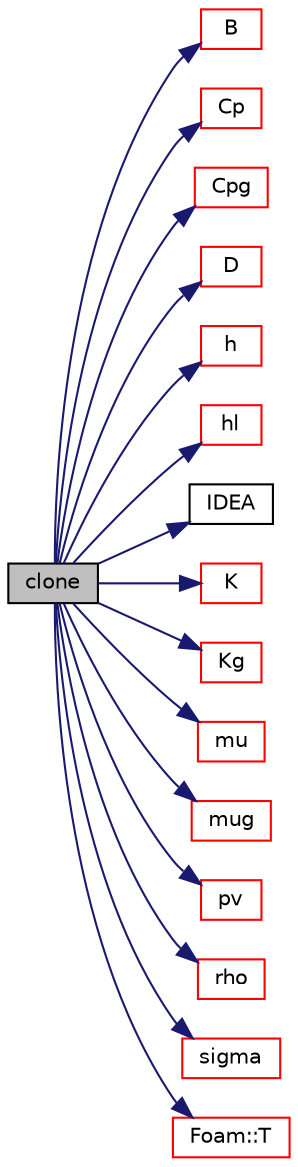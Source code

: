 digraph "clone"
{
  bgcolor="transparent";
  edge [fontname="Helvetica",fontsize="10",labelfontname="Helvetica",labelfontsize="10"];
  node [fontname="Helvetica",fontsize="10",shape=record];
  rankdir="LR";
  Node13 [label="clone",height=0.2,width=0.4,color="black", fillcolor="grey75", style="filled", fontcolor="black"];
  Node13 -> Node14 [color="midnightblue",fontsize="10",style="solid",fontname="Helvetica"];
  Node14 [label="B",height=0.2,width=0.4,color="red",URL="$a31285.html#a1f9ff94e737d2e0a47f334e31b94419e",tooltip="Second Virial Coefficient [m^3/kg]. "];
  Node13 -> Node20 [color="midnightblue",fontsize="10",style="solid",fontname="Helvetica"];
  Node20 [label="Cp",height=0.2,width=0.4,color="red",URL="$a31285.html#aa3c6db57b3c2349f7078463fda391158",tooltip="Liquid heat capacity [J/(kg K)]. "];
  Node13 -> Node22 [color="midnightblue",fontsize="10",style="solid",fontname="Helvetica"];
  Node22 [label="Cpg",height=0.2,width=0.4,color="red",URL="$a31285.html#a48ab15b6063e624713e5ab1589544ce2",tooltip="Ideal gas heat capacity [J/(kg K)]. "];
  Node13 -> Node27 [color="midnightblue",fontsize="10",style="solid",fontname="Helvetica"];
  Node27 [label="D",height=0.2,width=0.4,color="red",URL="$a31285.html#a2e708bd90b5d9eb44d555510967a8f81",tooltip="Vapour diffussivity [m2/s]. "];
  Node13 -> Node29 [color="midnightblue",fontsize="10",style="solid",fontname="Helvetica"];
  Node29 [label="h",height=0.2,width=0.4,color="red",URL="$a31285.html#a3569c4af4ca72f884acbec9ca4128db0",tooltip="Liquid Enthalpy [J/(kg)]. "];
  Node13 -> Node30 [color="midnightblue",fontsize="10",style="solid",fontname="Helvetica"];
  Node30 [label="hl",height=0.2,width=0.4,color="red",URL="$a31285.html#ad6dc578c5da8eaae2169eabdb869b649",tooltip="Heat of vapourisation [J/kg]. "];
  Node13 -> Node32 [color="midnightblue",fontsize="10",style="solid",fontname="Helvetica"];
  Node32 [label="IDEA",height=0.2,width=0.4,color="black",URL="$a31285.html#a6258ef5e95e628c83868c8bbbb276e7c",tooltip="Construct null. "];
  Node13 -> Node33 [color="midnightblue",fontsize="10",style="solid",fontname="Helvetica"];
  Node33 [label="K",height=0.2,width=0.4,color="red",URL="$a31285.html#a4235213634c8d43b1fc07fb29eaf6164",tooltip="Liquid thermal conductivity [W/(m K)]. "];
  Node13 -> Node34 [color="midnightblue",fontsize="10",style="solid",fontname="Helvetica"];
  Node34 [label="Kg",height=0.2,width=0.4,color="red",URL="$a31285.html#af943d8a0d2af0f039beb149978ad6abf",tooltip="Vapour thermal conductivity [W/(m K)]. "];
  Node13 -> Node36 [color="midnightblue",fontsize="10",style="solid",fontname="Helvetica"];
  Node36 [label="mu",height=0.2,width=0.4,color="red",URL="$a31285.html#a3e54dc6e2f8afb3cc8db22c54511fc36",tooltip="Liquid viscosity [Pa s]. "];
  Node13 -> Node40 [color="midnightblue",fontsize="10",style="solid",fontname="Helvetica"];
  Node40 [label="mug",height=0.2,width=0.4,color="red",URL="$a31285.html#aaf3a574f039cec15a76444a0d0502cef",tooltip="Vapour viscosity [Pa s]. "];
  Node13 -> Node41 [color="midnightblue",fontsize="10",style="solid",fontname="Helvetica"];
  Node41 [label="pv",height=0.2,width=0.4,color="red",URL="$a31285.html#ab6c48215446173bc01773d033ac8e337",tooltip="Vapour pressure [Pa]. "];
  Node13 -> Node42 [color="midnightblue",fontsize="10",style="solid",fontname="Helvetica"];
  Node42 [label="rho",height=0.2,width=0.4,color="red",URL="$a31285.html#a79793fef0683d35cc934a4d38fb6dbee",tooltip="Liquid density [kg/m^3]. "];
  Node13 -> Node44 [color="midnightblue",fontsize="10",style="solid",fontname="Helvetica"];
  Node44 [label="sigma",height=0.2,width=0.4,color="red",URL="$a31285.html#a7cee74aa297ad09087f0abbc7182a2af",tooltip="Surface tension [N/m]. "];
  Node13 -> Node45 [color="midnightblue",fontsize="10",style="solid",fontname="Helvetica"];
  Node45 [label="Foam::T",height=0.2,width=0.4,color="red",URL="$a21851.html#ae57fda0abb14bb0944947c463c6e09d4"];
}
